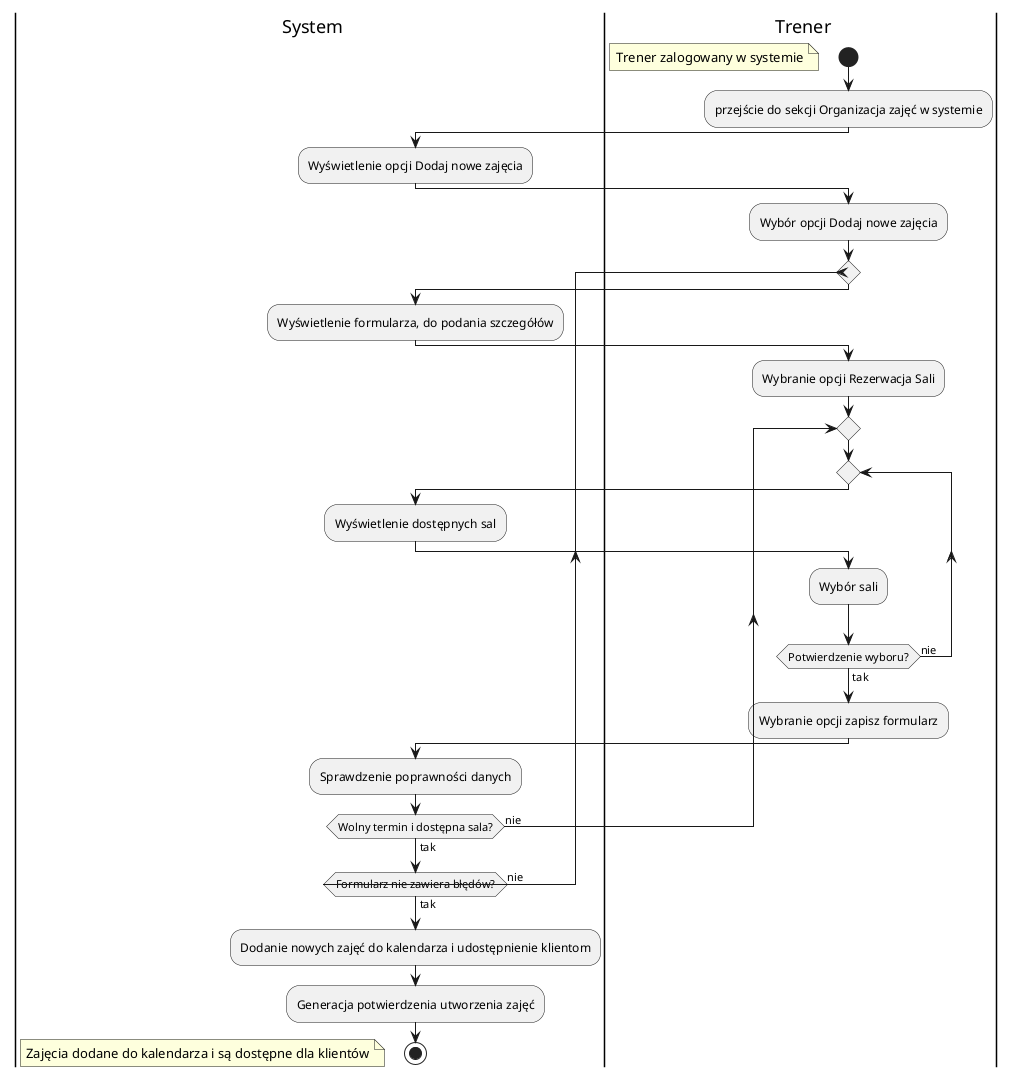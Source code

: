 @startuml
|s| System
|t| Trener

start
floating note left: Trener zalogowany w systemie
:przejście do sekcji Organizacja zajęć w systemie;
|s|
:Wyświetlenie opcji Dodaj nowe zajęcia;
|t|
:Wybór opcji Dodaj nowe zajęcia;
repeat
    |s|
    :Wyświetlenie formularza, do podania szczegółów;
    |t|
    :Wybranie opcji Rezerwacja Sali;
    repeat
        repeat
            |s|
            :Wyświetlenie dostępnych sal;
            |t|
            :Wybór sali;
        repeat while (Potwierdzenie wyboru?) is (nie) not (tak)
        :Wybranie opcji zapisz formularz;
        |s|
        :Sprawdzenie poprawności danych;
    repeat while (Wolny termin i dostępna sala?) is (nie) not (tak)
repeat while (Formularz nie zawiera błędów?) is (nie) not (tak)
:Dodanie nowych zajęć do kalendarza i udostępnienie klientom;
:Generacja potwierdzenia utworzenia zajęć;

stop
floating note left: Zajęcia dodane do kalendarza i są dostępne dla klientów


@enduml
